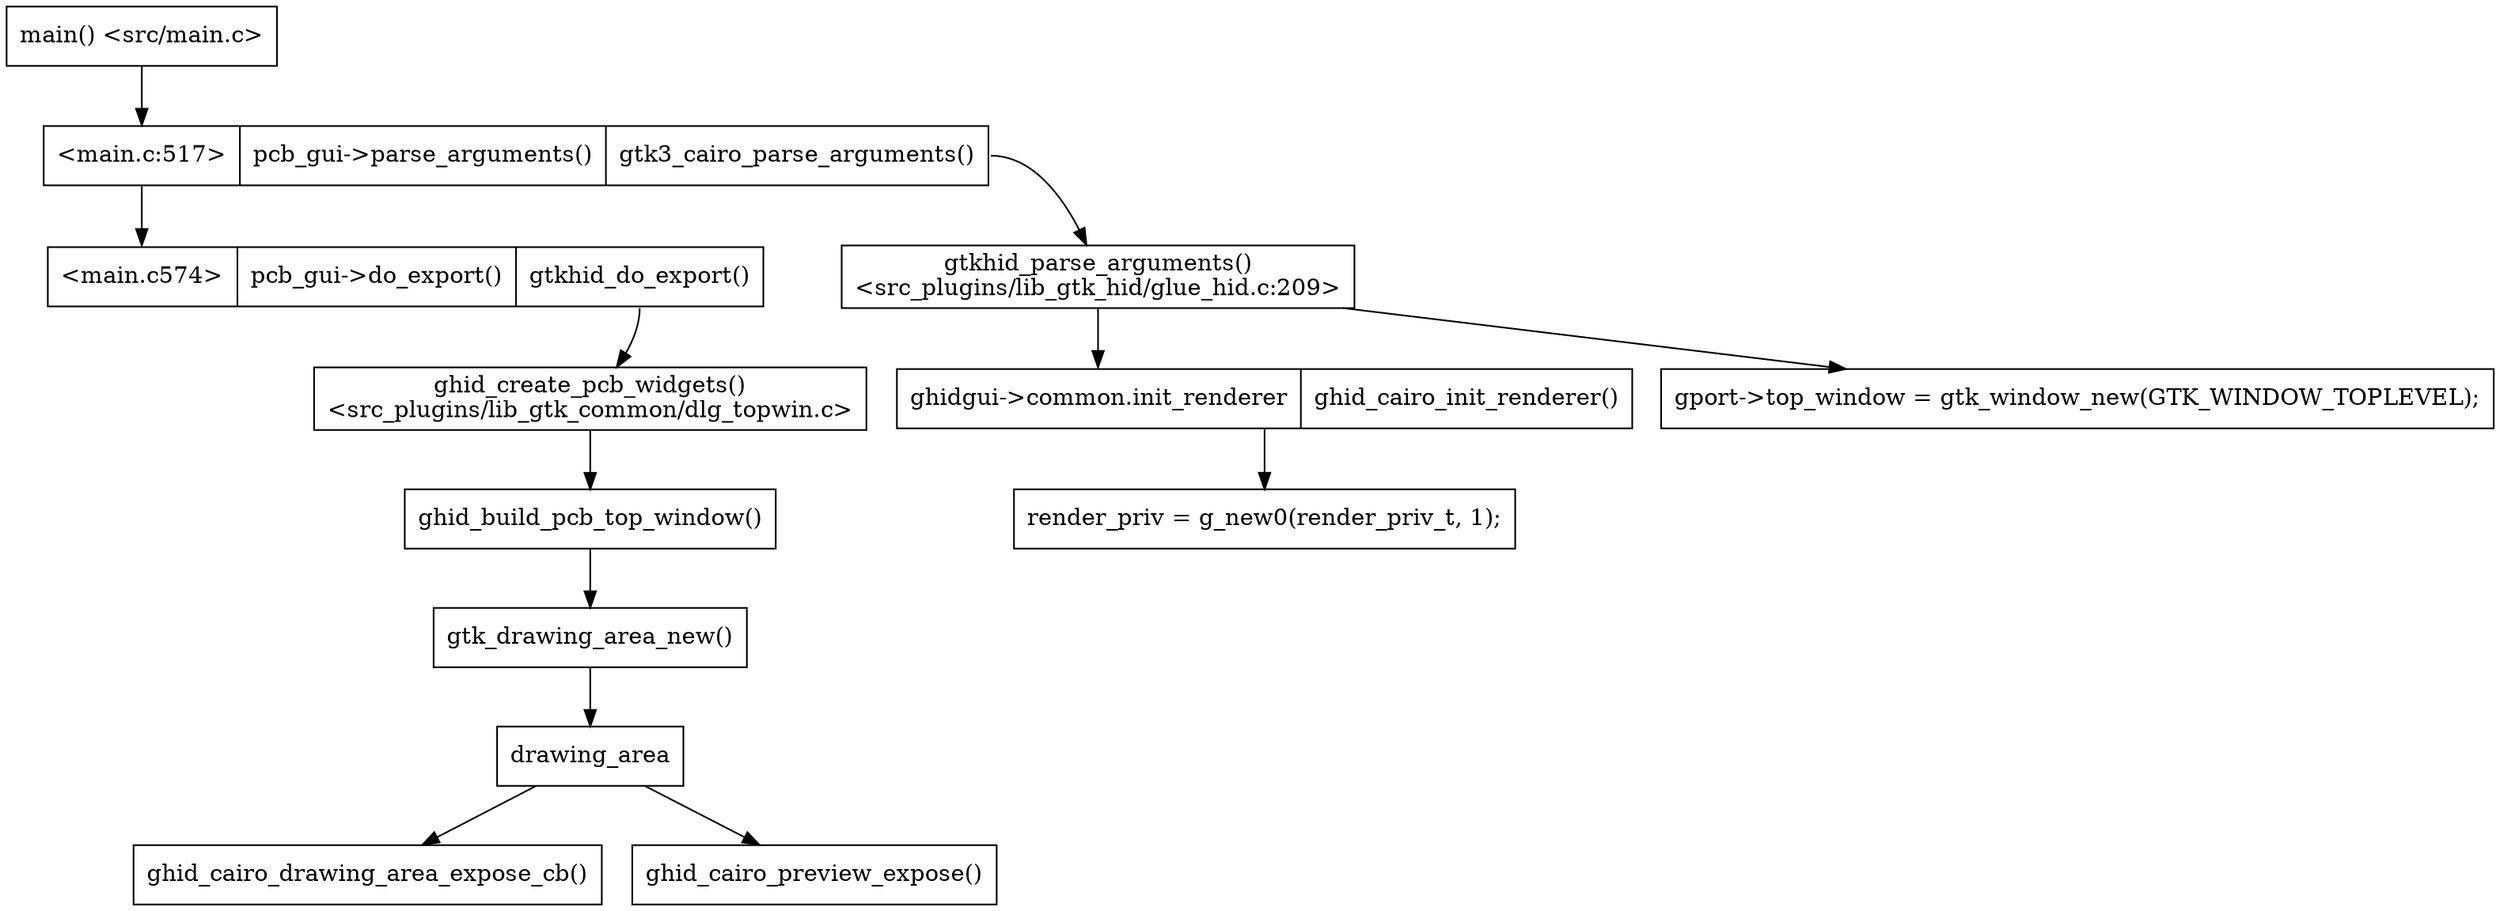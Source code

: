 /* dot -Tpng -oinit_sequence.png init_sequence.dot */
digraph G
{
  node [shape=rect];

  n_parse_arguments     [shape=record, label="<f0>\<main.c:517\> | pcb_gui-\>parse_arguments() | <f2>gtk3_cairo_parse_arguments()"];
  n_do_export           [shape=record, label="<f0>\<main.c574\> | pcb_gui-\>do_export() | <f2>gtkhid_do_export()"];
  n_create_pcb_widgets  [label="ghid_create_pcb_widgets()\n<src_plugins/lib_gtk_common/dlg_topwin.c>"];
  n_build_top_window    [label="ghid_build_pcb_top_window()"];
  n_drawing_area_new    [label="gtk_drawing_area_new()"];

  "main() <src/main.c>" -> n_parse_arguments:f0;
  n_parse_arguments:f0  -> n_do_export:f0 [weight=10];
  n_do_export:f2        -> n_create_pcb_widgets;
  n_create_pcb_widgets  -> n_build_top_window;
  n_build_top_window    -> n_drawing_area_new;
  n_drawing_area_new    -> drawing_area;

  n_parse_arguments:f2 -> n_gtkhid_parse_arguments;
  subgraph gtk3_cairo_parse_arguments {
    n_gtkhid_parse_arguments  [label="gtkhid_parse_arguments()\n<src_plugins/lib_gtk_hid/glue_hid.c:209>"];
    n_init_renderer           [shape=record, label="<f0>ghidgui-\>common.init_renderer | ghid_cairo_init_renderer()"];
    n_init_top_window         [label="gport->top_window = gtk_window_new(GTK_WINDOW_TOPLEVEL);"]

    n_gtkhid_parse_arguments -> n_init_renderer:f0;
    n_gtkhid_parse_arguments -> n_init_top_window;
    n_init_renderer -> "render_priv = g_new0(render_priv_t, 1);"
  }
  
  subgraph drawing_area {
    drawing_area -> "ghid_cairo_drawing_area_expose_cb()";
    drawing_area -> "ghid_cairo_preview_expose()";
  }
}
